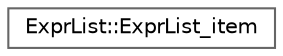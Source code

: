 digraph "Gráfico de Hierarquia de Classes"
{
 // LATEX_PDF_SIZE
  bgcolor="transparent";
  edge [fontname=Helvetica,fontsize=10,labelfontname=Helvetica,labelfontsize=10];
  node [fontname=Helvetica,fontsize=10,shape=box,height=0.2,width=0.4];
  rankdir="LR";
  Node0 [id="Node000000",label="ExprList::ExprList_item",height=0.2,width=0.4,color="grey40", fillcolor="white", style="filled",URL="$structExprList_1_1ExprList__item.html",tooltip=" "];
}

